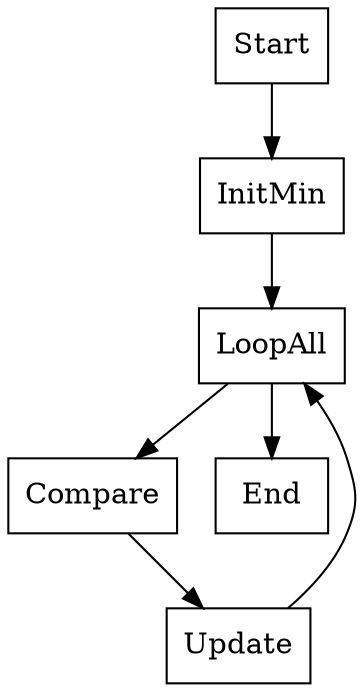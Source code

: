 digraph MinBlock {
  node [shape=box];
  Start -> InitMin;
  InitMin -> LoopAll;
  LoopAll -> Compare;
  Compare -> Update;
  Update -> LoopAll;
  LoopAll -> End;
}
